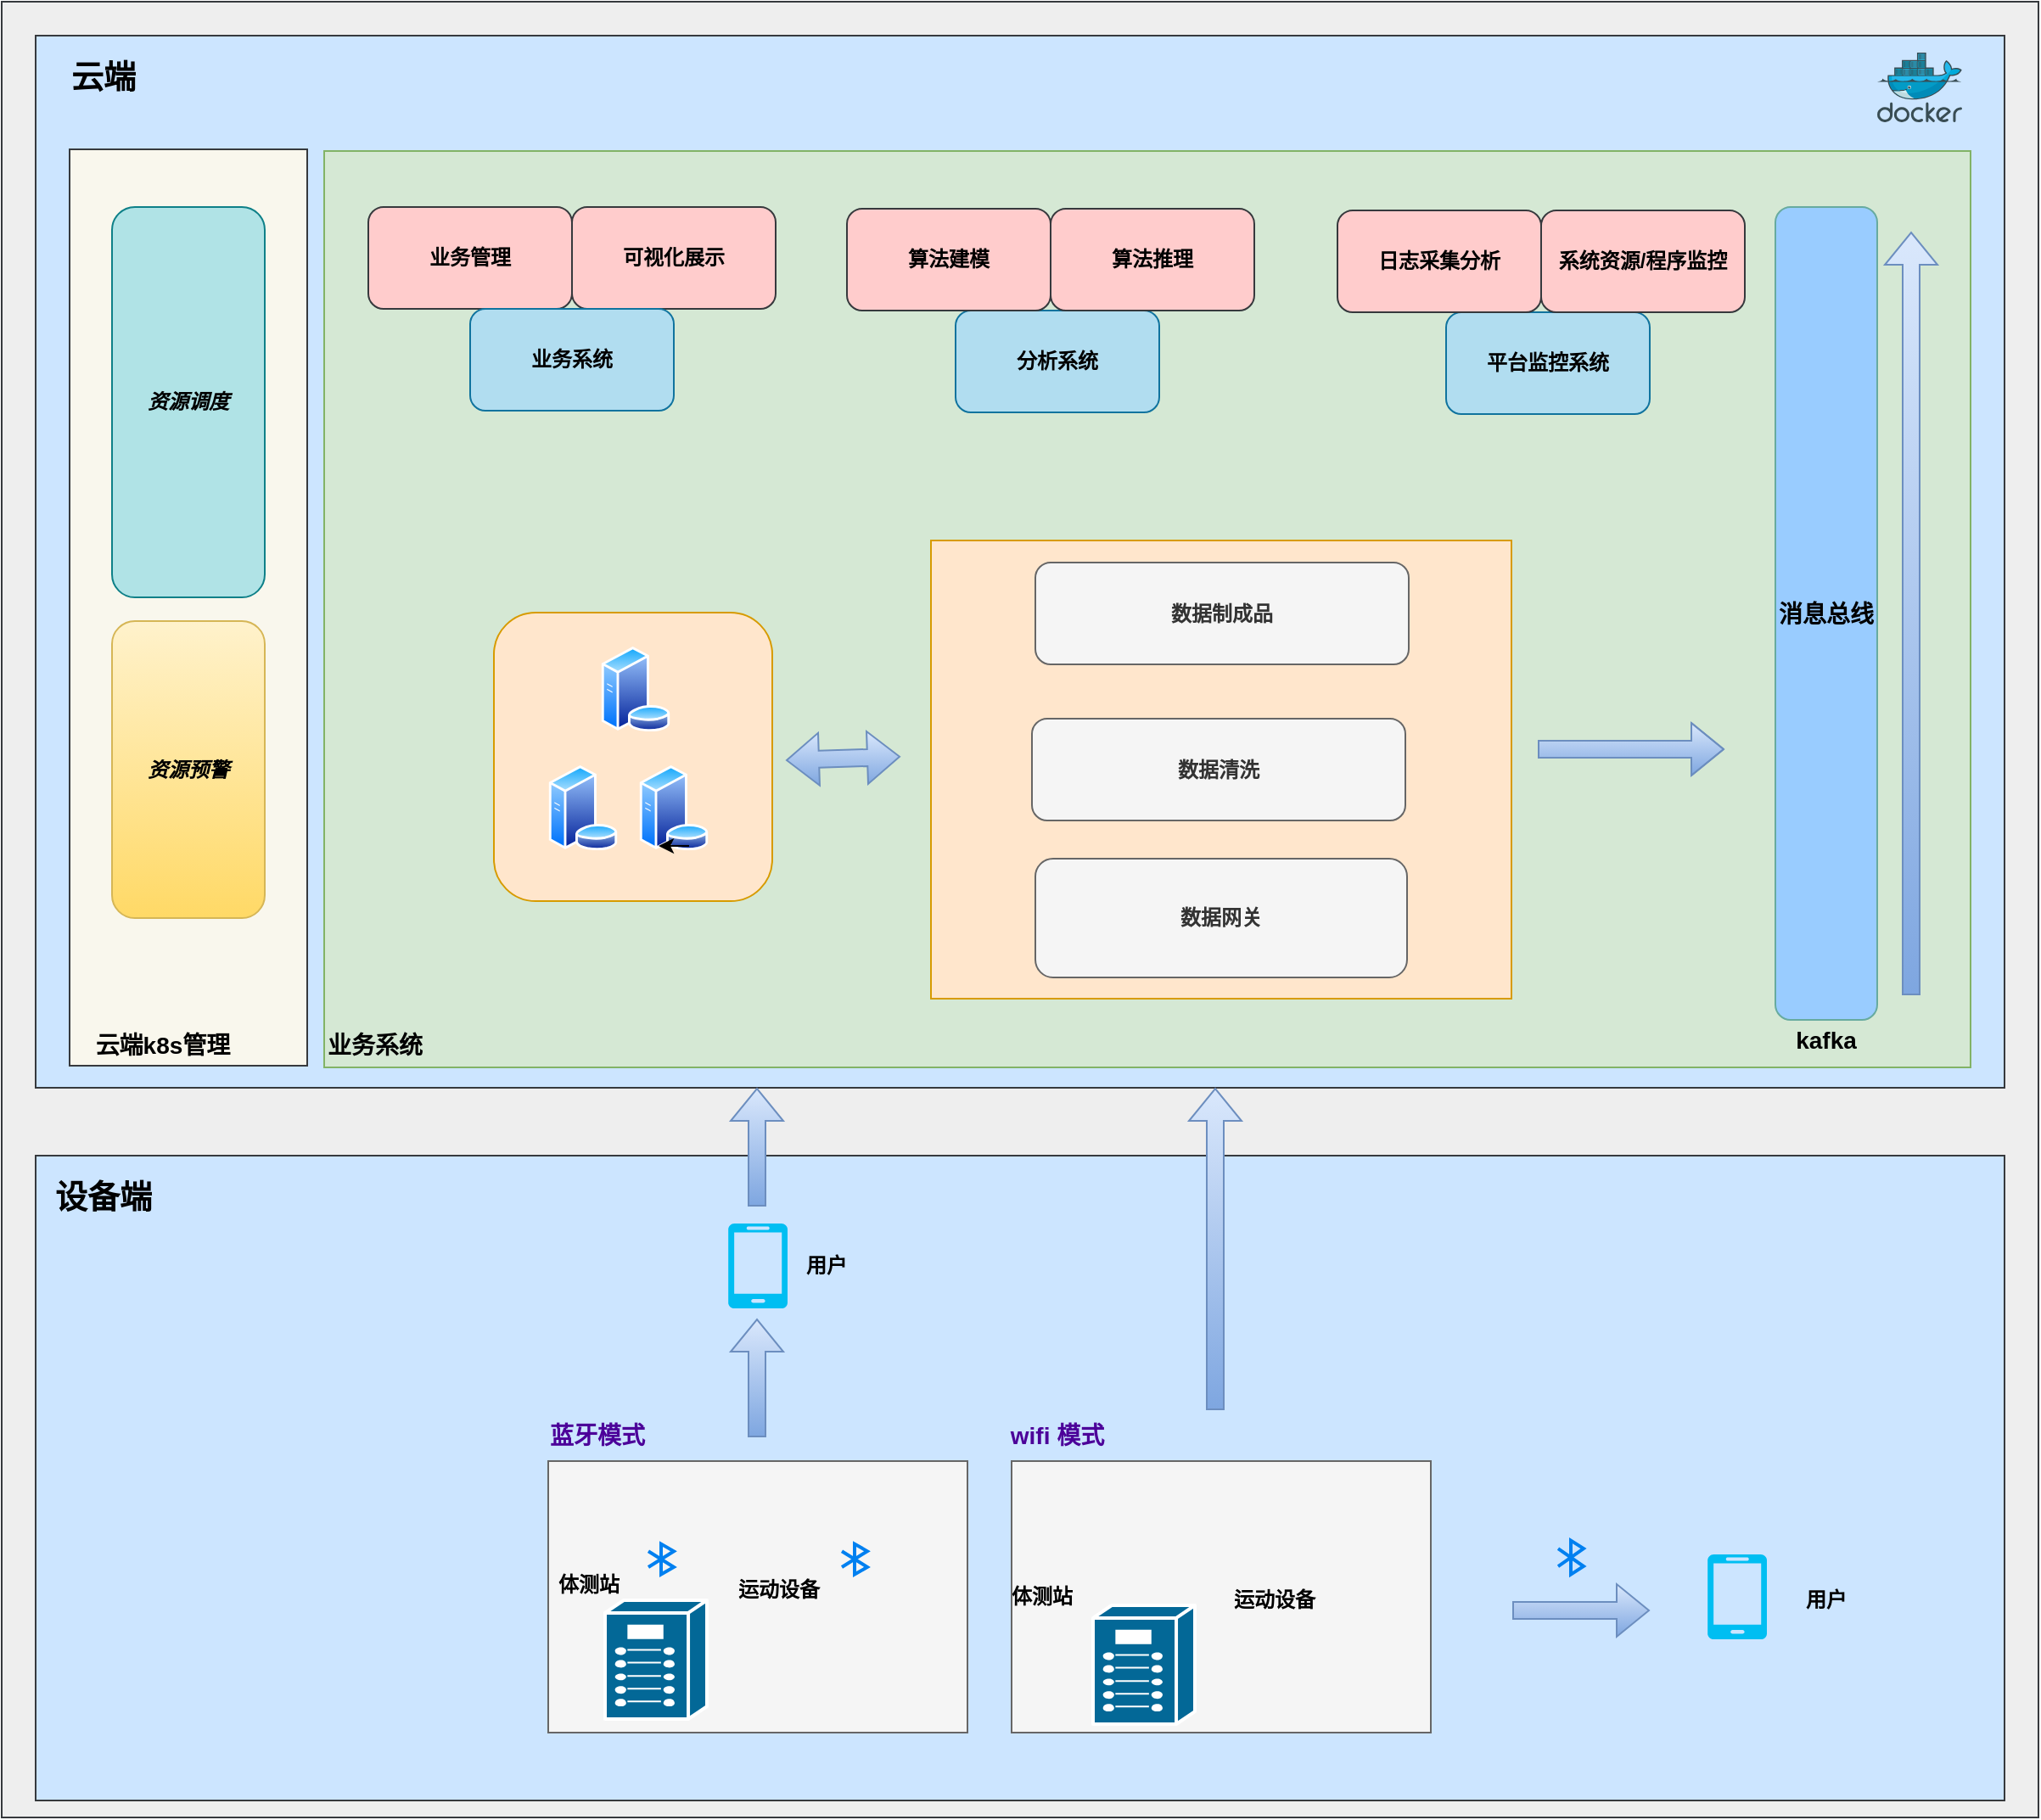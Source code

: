 <mxfile version="20.6.0" type="github">
  <diagram id="ls8e80-gLTeel5YpICp5" name="第 1 页">
    <mxGraphModel dx="2062" dy="1146" grid="1" gridSize="10" guides="1" tooltips="1" connect="1" arrows="1" fold="1" page="1" pageScale="1" pageWidth="827" pageHeight="1169" math="0" shadow="0">
      <root>
        <mxCell id="0" />
        <mxCell id="1" parent="0" />
        <mxCell id="QGSotT8n_K5I-33iUHCd-112" value="" style="rounded=0;whiteSpace=wrap;html=1;fontSize=16;fillColor=#eeeeee;strokeColor=#36393d;" vertex="1" parent="1">
          <mxGeometry x="20" y="20" width="1200" height="1070" as="geometry" />
        </mxCell>
        <mxCell id="QGSotT8n_K5I-33iUHCd-101" value="" style="rounded=0;whiteSpace=wrap;html=1;fillColor=#cce5ff;strokeColor=#36393d;" vertex="1" parent="1">
          <mxGeometry x="40" y="700" width="1160" height="380" as="geometry" />
        </mxCell>
        <mxCell id="QGSotT8n_K5I-33iUHCd-99" value="" style="rounded=0;whiteSpace=wrap;html=1;fillColor=#cce5ff;strokeColor=#36393d;" vertex="1" parent="1">
          <mxGeometry x="40" y="40" width="1160" height="620" as="geometry" />
        </mxCell>
        <mxCell id="QGSotT8n_K5I-33iUHCd-93" value="" style="rounded=0;whiteSpace=wrap;html=1;fillColor=#f9f7ed;strokeColor=#36393d;" vertex="1" parent="1">
          <mxGeometry x="60" y="107" width="140" height="540" as="geometry" />
        </mxCell>
        <mxCell id="QGSotT8n_K5I-33iUHCd-90" value="" style="rounded=0;whiteSpace=wrap;html=1;fillColor=#d5e8d4;strokeColor=#82b366;" vertex="1" parent="1">
          <mxGeometry x="210" y="108" width="970" height="540" as="geometry" />
        </mxCell>
        <mxCell id="QGSotT8n_K5I-33iUHCd-87" value="" style="rounded=0;whiteSpace=wrap;html=1;fillColor=#ffe6cc;strokeColor=#d79b00;" vertex="1" parent="1">
          <mxGeometry x="567.5" y="337.5" width="342" height="270" as="geometry" />
        </mxCell>
        <mxCell id="QGSotT8n_K5I-33iUHCd-66" value="" style="rounded=0;whiteSpace=wrap;html=1;fontColor=#333333;fillColor=#f5f5f5;strokeColor=#666666;" vertex="1" parent="1">
          <mxGeometry x="615" y="880" width="247" height="160" as="geometry" />
        </mxCell>
        <mxCell id="QGSotT8n_K5I-33iUHCd-62" value="" style="rounded=0;whiteSpace=wrap;html=1;fontColor=#333333;fillColor=#f5f5f5;strokeColor=#666666;" vertex="1" parent="1">
          <mxGeometry x="342" y="880" width="247" height="160" as="geometry" />
        </mxCell>
        <mxCell id="QGSotT8n_K5I-33iUHCd-1" value="" style="shape=image;html=1;verticalAlign=top;verticalLabelPosition=bottom;labelBackgroundColor=#ffffff;imageAspect=0;aspect=fixed;image=https://cdn1.iconfinder.com/data/icons/dompicon-glyph-fitness-diet/256/exercise-cardio-running-treadmill-fitness-diet-128.png;fontColor=#000000;" vertex="1" parent="1">
          <mxGeometry x="483" y="968" width="64" height="64" as="geometry" />
        </mxCell>
        <mxCell id="QGSotT8n_K5I-33iUHCd-5" value="" style="html=1;verticalLabelPosition=bottom;align=center;labelBackgroundColor=#ffffff;verticalAlign=top;strokeWidth=2;strokeColor=#0080F0;shadow=0;dashed=0;shape=mxgraph.ios7.icons.bluetooth;pointerEvents=1" vertex="1" parent="1">
          <mxGeometry x="401" y="928.8" width="15" height="18" as="geometry" />
        </mxCell>
        <mxCell id="QGSotT8n_K5I-33iUHCd-15" value="" style="shape=mxgraph.cisco.misc.breakout_box;html=1;pointerEvents=1;dashed=0;fillColor=#036897;strokeColor=#ffffff;strokeWidth=2;verticalLabelPosition=bottom;verticalAlign=top;align=center;outlineConnect=0;" vertex="1" parent="1">
          <mxGeometry x="375.5" y="962" width="60" height="70" as="geometry" />
        </mxCell>
        <mxCell id="QGSotT8n_K5I-33iUHCd-17" value="" style="verticalLabelPosition=bottom;html=1;verticalAlign=top;align=center;strokeColor=none;fillColor=#00BEF2;shape=mxgraph.azure.mobile;pointerEvents=1;fontColor=#000000;" vertex="1" parent="1">
          <mxGeometry x="448" y="740" width="35" height="50" as="geometry" />
        </mxCell>
        <mxCell id="QGSotT8n_K5I-33iUHCd-24" value="" style="shape=image;html=1;verticalAlign=top;verticalLabelPosition=bottom;labelBackgroundColor=#ffffff;imageAspect=0;aspect=fixed;image=https://cdn0.iconfinder.com/data/icons/social-media-2183/512/social__media__social_media__wifi_-128.png;fontColor=#000000;" vertex="1" parent="1">
          <mxGeometry x="683" y="922" width="34" height="34" as="geometry" />
        </mxCell>
        <mxCell id="QGSotT8n_K5I-33iUHCd-25" value="" style="shape=image;html=1;verticalAlign=top;verticalLabelPosition=bottom;labelBackgroundColor=#ffffff;imageAspect=0;aspect=fixed;image=https://cdn0.iconfinder.com/data/icons/social-media-2183/512/social__media__social_media__wifi_-128.png;fontColor=#000000;" vertex="1" parent="1">
          <mxGeometry x="803" y="920.8" width="34" height="34" as="geometry" />
        </mxCell>
        <mxCell id="QGSotT8n_K5I-33iUHCd-26" value="" style="shape=image;html=1;verticalAlign=top;verticalLabelPosition=bottom;labelBackgroundColor=#ffffff;imageAspect=0;aspect=fixed;image=https://cdn1.iconfinder.com/data/icons/dompicon-glyph-fitness-diet/256/exercise-cardio-running-treadmill-fitness-diet-128.png;fontColor=#000000;" vertex="1" parent="1">
          <mxGeometry x="783" y="971" width="64" height="64" as="geometry" />
        </mxCell>
        <mxCell id="QGSotT8n_K5I-33iUHCd-27" value="" style="shape=mxgraph.cisco.misc.breakout_box;html=1;pointerEvents=1;dashed=0;fillColor=#036897;strokeColor=#ffffff;strokeWidth=2;verticalLabelPosition=bottom;verticalAlign=top;align=center;outlineConnect=0;" vertex="1" parent="1">
          <mxGeometry x="663" y="965" width="60" height="70" as="geometry" />
        </mxCell>
        <mxCell id="QGSotT8n_K5I-33iUHCd-29" value="" style="sketch=0;aspect=fixed;html=1;points=[];align=center;image;fontSize=12;image=img/lib/mscae/Docker.svg;fontColor=#000000;" vertex="1" parent="1">
          <mxGeometry x="1125" y="50" width="50" height="41" as="geometry" />
        </mxCell>
        <mxCell id="QGSotT8n_K5I-33iUHCd-30" value="" style="html=1;verticalLabelPosition=bottom;align=center;labelBackgroundColor=#ffffff;verticalAlign=top;strokeWidth=2;strokeColor=#0080F0;shadow=0;dashed=0;shape=mxgraph.ios7.icons.bluetooth;pointerEvents=1" vertex="1" parent="1">
          <mxGeometry x="937" y="926.8" width="15" height="20" as="geometry" />
        </mxCell>
        <mxCell id="QGSotT8n_K5I-33iUHCd-31" value="" style="verticalLabelPosition=bottom;html=1;verticalAlign=top;align=center;strokeColor=none;fillColor=#00BEF2;shape=mxgraph.azure.mobile;pointerEvents=1;fontColor=#000000;" vertex="1" parent="1">
          <mxGeometry x="1025" y="935" width="35" height="50" as="geometry" />
        </mxCell>
        <mxCell id="QGSotT8n_K5I-33iUHCd-35" value="数据网关" style="rounded=1;whiteSpace=wrap;html=1;fontColor=#333333;fillColor=#f5f5f5;strokeColor=#666666;fontStyle=1" vertex="1" parent="1">
          <mxGeometry x="629" y="525" width="219" height="70" as="geometry" />
        </mxCell>
        <mxCell id="QGSotT8n_K5I-33iUHCd-36" value="消息总线" style="rounded=1;whiteSpace=wrap;html=1;fillColor=#99CCFF;strokeColor=#67AB9F;fontStyle=1;fontSize=14;" vertex="1" parent="1">
          <mxGeometry x="1065" y="141" width="60" height="479" as="geometry" />
        </mxCell>
        <mxCell id="QGSotT8n_K5I-33iUHCd-37" value="数据清洗" style="rounded=1;whiteSpace=wrap;html=1;fontColor=#333333;fillColor=#f5f5f5;strokeColor=#666666;fontStyle=1" vertex="1" parent="1">
          <mxGeometry x="627" y="442.5" width="220" height="60" as="geometry" />
        </mxCell>
        <mxCell id="QGSotT8n_K5I-33iUHCd-39" value="分析系统" style="rounded=1;whiteSpace=wrap;html=1;fillColor=#b1ddf0;strokeColor=#10739e;fontStyle=1" vertex="1" parent="1">
          <mxGeometry x="582" y="202" width="120" height="60" as="geometry" />
        </mxCell>
        <mxCell id="QGSotT8n_K5I-33iUHCd-40" value="业务管理" style="rounded=1;whiteSpace=wrap;html=1;fillColor=#ffcccc;strokeColor=#36393d;fontStyle=1" vertex="1" parent="1">
          <mxGeometry x="236" y="141" width="120" height="60" as="geometry" />
        </mxCell>
        <mxCell id="QGSotT8n_K5I-33iUHCd-41" value="可视化展示" style="rounded=1;whiteSpace=wrap;html=1;fillColor=#ffcccc;strokeColor=#36393d;fontStyle=1" vertex="1" parent="1">
          <mxGeometry x="356" y="141" width="120" height="60" as="geometry" />
        </mxCell>
        <mxCell id="QGSotT8n_K5I-33iUHCd-42" value="算法建模" style="rounded=1;whiteSpace=wrap;html=1;fillColor=#ffcccc;strokeColor=#36393d;fontStyle=1" vertex="1" parent="1">
          <mxGeometry x="518" y="142" width="120" height="60" as="geometry" />
        </mxCell>
        <mxCell id="QGSotT8n_K5I-33iUHCd-43" value="算法推理" style="rounded=1;whiteSpace=wrap;html=1;fillColor=#ffcccc;strokeColor=#36393d;fontStyle=1" vertex="1" parent="1">
          <mxGeometry x="638" y="142" width="120" height="60" as="geometry" />
        </mxCell>
        <mxCell id="QGSotT8n_K5I-33iUHCd-45" value="业务系统" style="rounded=1;whiteSpace=wrap;html=1;fillColor=#b1ddf0;strokeColor=#10739e;fontStyle=1" vertex="1" parent="1">
          <mxGeometry x="296" y="201" width="120" height="60" as="geometry" />
        </mxCell>
        <mxCell id="QGSotT8n_K5I-33iUHCd-51" value="平台监控系统" style="rounded=1;whiteSpace=wrap;html=1;fillColor=#b1ddf0;strokeColor=#10739e;fontStyle=1" vertex="1" parent="1">
          <mxGeometry x="871" y="203" width="120" height="60" as="geometry" />
        </mxCell>
        <mxCell id="QGSotT8n_K5I-33iUHCd-52" value="日志采集分析" style="rounded=1;whiteSpace=wrap;html=1;fillColor=#ffcccc;strokeColor=#36393d;fontStyle=1" vertex="1" parent="1">
          <mxGeometry x="807" y="143" width="120" height="60" as="geometry" />
        </mxCell>
        <mxCell id="QGSotT8n_K5I-33iUHCd-53" value="系统资源/程序监控" style="rounded=1;whiteSpace=wrap;html=1;fillColor=#ffcccc;strokeColor=#36393d;fontStyle=1" vertex="1" parent="1">
          <mxGeometry x="927" y="143" width="120" height="60" as="geometry" />
        </mxCell>
        <mxCell id="QGSotT8n_K5I-33iUHCd-55" value="数据制成品" style="rounded=1;whiteSpace=wrap;html=1;fontColor=#333333;fillColor=#f5f5f5;strokeColor=#666666;fontStyle=1" vertex="1" parent="1">
          <mxGeometry x="629" y="350.5" width="220" height="60" as="geometry" />
        </mxCell>
        <mxCell id="QGSotT8n_K5I-33iUHCd-57" value="" style="rounded=1;whiteSpace=wrap;html=1;fillColor=#ffe6cc;strokeColor=#d79b00;" vertex="1" parent="1">
          <mxGeometry x="310" y="380" width="164" height="170" as="geometry" />
        </mxCell>
        <mxCell id="QGSotT8n_K5I-33iUHCd-58" value="资源调度" style="rounded=1;whiteSpace=wrap;html=1;fillColor=#b0e3e6;strokeColor=#0e8088;fontStyle=3" vertex="1" parent="1">
          <mxGeometry x="85" y="141" width="90" height="230" as="geometry" />
        </mxCell>
        <mxCell id="QGSotT8n_K5I-33iUHCd-63" value="蓝牙模式" style="text;html=1;strokeColor=none;fillColor=none;align=center;verticalAlign=middle;whiteSpace=wrap;rounded=0;fontColor=#4C0099;fontStyle=1;fontSize=14;" vertex="1" parent="1">
          <mxGeometry x="341" y="850" width="60" height="30" as="geometry" />
        </mxCell>
        <mxCell id="QGSotT8n_K5I-33iUHCd-65" value="" style="html=1;verticalLabelPosition=bottom;align=center;labelBackgroundColor=#ffffff;verticalAlign=top;strokeWidth=2;strokeColor=#0080F0;shadow=0;dashed=0;shape=mxgraph.ios7.icons.bluetooth;pointerEvents=1" vertex="1" parent="1">
          <mxGeometry x="515" y="928.8" width="15" height="18" as="geometry" />
        </mxCell>
        <mxCell id="QGSotT8n_K5I-33iUHCd-67" value="wifi 模式" style="text;html=1;strokeColor=none;fillColor=none;align=center;verticalAlign=middle;whiteSpace=wrap;rounded=0;fontColor=#4C0099;fontStyle=1;fontSize=14;" vertex="1" parent="1">
          <mxGeometry x="612" y="850" width="60" height="30" as="geometry" />
        </mxCell>
        <mxCell id="QGSotT8n_K5I-33iUHCd-68" value="资源预警" style="rounded=1;whiteSpace=wrap;html=1;fillColor=#fff2cc;gradientColor=#ffd966;strokeColor=#d6b656;fontStyle=3" vertex="1" parent="1">
          <mxGeometry x="85" y="385" width="90" height="175" as="geometry" />
        </mxCell>
        <mxCell id="QGSotT8n_K5I-33iUHCd-70" value="" style="shape=flexArrow;endArrow=classic;html=1;rounded=0;fontColor=#000000;fillColor=#dae8fc;strokeColor=#6c8ebf;gradientColor=#7ea6e0;" edge="1" parent="1">
          <mxGeometry width="50" height="50" relative="1" as="geometry">
            <mxPoint x="910" y="968" as="sourcePoint" />
            <mxPoint x="991" y="968" as="targetPoint" />
          </mxGeometry>
        </mxCell>
        <mxCell id="QGSotT8n_K5I-33iUHCd-72" value="用户" style="text;html=1;strokeColor=none;fillColor=none;align=center;verticalAlign=middle;whiteSpace=wrap;rounded=0;fontColor=#000000;fontStyle=1" vertex="1" parent="1">
          <mxGeometry x="1065" y="946.8" width="60" height="30" as="geometry" />
        </mxCell>
        <mxCell id="QGSotT8n_K5I-33iUHCd-73" value="" style="aspect=fixed;perimeter=ellipsePerimeter;html=1;align=center;shadow=0;dashed=0;spacingTop=3;image;image=img/lib/active_directory/database_server.svg;fontColor=#000000;" vertex="1" parent="1">
          <mxGeometry x="373" y="400" width="41" height="50" as="geometry" />
        </mxCell>
        <mxCell id="QGSotT8n_K5I-33iUHCd-74" value="" style="aspect=fixed;perimeter=ellipsePerimeter;html=1;align=center;shadow=0;dashed=0;spacingTop=3;image;image=img/lib/active_directory/database_server.svg;fontColor=#000000;" vertex="1" parent="1">
          <mxGeometry x="342" y="470" width="41" height="50" as="geometry" />
        </mxCell>
        <mxCell id="QGSotT8n_K5I-33iUHCd-75" value="" style="aspect=fixed;perimeter=ellipsePerimeter;html=1;align=center;shadow=0;dashed=0;spacingTop=3;image;image=img/lib/active_directory/database_server.svg;fontColor=#000000;" vertex="1" parent="1">
          <mxGeometry x="395.5" y="470" width="41" height="50" as="geometry" />
        </mxCell>
        <mxCell id="QGSotT8n_K5I-33iUHCd-78" value="" style="shape=flexArrow;endArrow=classic;html=1;rounded=0;fontColor=#000000;fillColor=#dae8fc;strokeColor=#6c8ebf;gradientColor=#7ea6e0;" edge="1" parent="1">
          <mxGeometry width="50" height="50" relative="1" as="geometry">
            <mxPoint x="1145" y="605.5" as="sourcePoint" />
            <mxPoint x="1145" y="155.5" as="targetPoint" />
          </mxGeometry>
        </mxCell>
        <mxCell id="QGSotT8n_K5I-33iUHCd-81" value="" style="shape=flexArrow;endArrow=classic;html=1;rounded=0;fontColor=#000000;fillColor=#dae8fc;strokeColor=#6c8ebf;gradientColor=#7ea6e0;" edge="1" parent="1">
          <mxGeometry width="50" height="50" relative="1" as="geometry">
            <mxPoint x="465" y="866" as="sourcePoint" />
            <mxPoint x="465" y="796" as="targetPoint" />
          </mxGeometry>
        </mxCell>
        <mxCell id="QGSotT8n_K5I-33iUHCd-83" value="" style="shape=flexArrow;endArrow=classic;html=1;rounded=0;fontColor=#000000;fillColor=#dae8fc;strokeColor=#6c8ebf;gradientColor=#7ea6e0;" edge="1" parent="1">
          <mxGeometry width="50" height="50" relative="1" as="geometry">
            <mxPoint x="735" y="850" as="sourcePoint" />
            <mxPoint x="735" y="660" as="targetPoint" />
          </mxGeometry>
        </mxCell>
        <mxCell id="QGSotT8n_K5I-33iUHCd-85" value="" style="shape=flexArrow;endArrow=classic;html=1;rounded=0;fontColor=#000000;fillColor=#dae8fc;strokeColor=#6c8ebf;gradientColor=#7ea6e0;" edge="1" parent="1">
          <mxGeometry width="50" height="50" relative="1" as="geometry">
            <mxPoint x="465" y="730" as="sourcePoint" />
            <mxPoint x="465" y="660" as="targetPoint" />
          </mxGeometry>
        </mxCell>
        <mxCell id="QGSotT8n_K5I-33iUHCd-86" value="云端k8s管理" style="text;html=1;strokeColor=none;fillColor=none;align=center;verticalAlign=middle;whiteSpace=wrap;rounded=0;fontColor=#000000;fontStyle=1;fontSize=14;" vertex="1" parent="1">
          <mxGeometry x="60" y="620" width="110" height="30" as="geometry" />
        </mxCell>
        <mxCell id="QGSotT8n_K5I-33iUHCd-88" value="" style="shape=flexArrow;endArrow=classic;html=1;rounded=0;fontColor=#000000;fillColor=#dae8fc;strokeColor=#6c8ebf;gradientColor=#7ea6e0;" edge="1" parent="1">
          <mxGeometry width="50" height="50" relative="1" as="geometry">
            <mxPoint x="925" y="460.5" as="sourcePoint" />
            <mxPoint x="1035" y="460.5" as="targetPoint" />
            <Array as="points">
              <mxPoint x="985" y="460.5" />
            </Array>
          </mxGeometry>
        </mxCell>
        <mxCell id="QGSotT8n_K5I-33iUHCd-94" value="业务系统" style="text;html=1;strokeColor=none;fillColor=none;align=center;verticalAlign=middle;whiteSpace=wrap;rounded=0;fontColor=#000000;fontSize=14;fontStyle=1" vertex="1" parent="1">
          <mxGeometry x="210" y="620" width="60" height="30" as="geometry" />
        </mxCell>
        <mxCell id="QGSotT8n_K5I-33iUHCd-95" style="edgeStyle=orthogonalEdgeStyle;rounded=0;orthogonalLoop=1;jettySize=auto;html=1;exitX=0.75;exitY=1;exitDx=0;exitDy=0;entryX=0.25;entryY=1;entryDx=0;entryDy=0;fontColor=#000000;" edge="1" parent="1" source="QGSotT8n_K5I-33iUHCd-75" target="QGSotT8n_K5I-33iUHCd-75">
          <mxGeometry relative="1" as="geometry" />
        </mxCell>
        <mxCell id="QGSotT8n_K5I-33iUHCd-98" value="" style="shape=flexArrow;endArrow=classic;startArrow=classic;html=1;rounded=0;fontColor=#000000;fillColor=#dae8fc;strokeColor=#6c8ebf;gradientColor=#7ea6e0;" edge="1" parent="1">
          <mxGeometry width="100" height="100" relative="1" as="geometry">
            <mxPoint x="482" y="467" as="sourcePoint" />
            <mxPoint x="549.5" y="464.877" as="targetPoint" />
            <Array as="points">
              <mxPoint x="482" y="467" />
            </Array>
          </mxGeometry>
        </mxCell>
        <mxCell id="QGSotT8n_K5I-33iUHCd-100" value="云端" style="text;html=1;strokeColor=none;fillColor=none;align=center;verticalAlign=middle;whiteSpace=wrap;rounded=0;fontColor=#000000;fontStyle=1;fontSize=19;" vertex="1" parent="1">
          <mxGeometry x="50" y="50" width="60" height="30" as="geometry" />
        </mxCell>
        <mxCell id="QGSotT8n_K5I-33iUHCd-104" value="设备端" style="text;html=1;strokeColor=none;fillColor=none;align=center;verticalAlign=middle;whiteSpace=wrap;rounded=0;fontColor=#000000;fontStyle=1;fontSize=19;" vertex="1" parent="1">
          <mxGeometry x="50" y="710" width="60" height="30" as="geometry" />
        </mxCell>
        <mxCell id="QGSotT8n_K5I-33iUHCd-106" value="kafka" style="text;html=1;strokeColor=none;fillColor=none;align=center;verticalAlign=middle;whiteSpace=wrap;rounded=0;fontSize=14;fontColor=#000000;fontStyle=1" vertex="1" parent="1">
          <mxGeometry x="1065" y="617" width="60" height="30" as="geometry" />
        </mxCell>
        <mxCell id="QGSotT8n_K5I-33iUHCd-107" value="用户" style="text;html=1;strokeColor=none;fillColor=none;align=center;verticalAlign=middle;whiteSpace=wrap;rounded=0;fontColor=#000000;fontStyle=1" vertex="1" parent="1">
          <mxGeometry x="476" y="750" width="60" height="30" as="geometry" />
        </mxCell>
        <mxCell id="QGSotT8n_K5I-33iUHCd-108" value="体测站" style="text;html=1;strokeColor=none;fillColor=none;align=center;verticalAlign=middle;whiteSpace=wrap;rounded=0;fontColor=#000000;fontStyle=1" vertex="1" parent="1">
          <mxGeometry x="335.5" y="938" width="60" height="30" as="geometry" />
        </mxCell>
        <mxCell id="QGSotT8n_K5I-33iUHCd-109" value="运动设备" style="text;html=1;strokeColor=none;fillColor=none;align=center;verticalAlign=middle;whiteSpace=wrap;rounded=0;fontColor=#000000;fontStyle=1" vertex="1" parent="1">
          <mxGeometry x="448" y="941" width="60" height="30" as="geometry" />
        </mxCell>
        <mxCell id="QGSotT8n_K5I-33iUHCd-110" value="体测站" style="text;html=1;strokeColor=none;fillColor=none;align=center;verticalAlign=middle;whiteSpace=wrap;rounded=0;fontColor=#000000;fontStyle=1" vertex="1" parent="1">
          <mxGeometry x="603" y="945" width="60" height="30" as="geometry" />
        </mxCell>
        <mxCell id="QGSotT8n_K5I-33iUHCd-111" value="运动设备" style="text;html=1;strokeColor=none;fillColor=none;align=center;verticalAlign=middle;whiteSpace=wrap;rounded=0;fontColor=#000000;fontStyle=1" vertex="1" parent="1">
          <mxGeometry x="740" y="946.8" width="60" height="30" as="geometry" />
        </mxCell>
      </root>
    </mxGraphModel>
  </diagram>
</mxfile>

